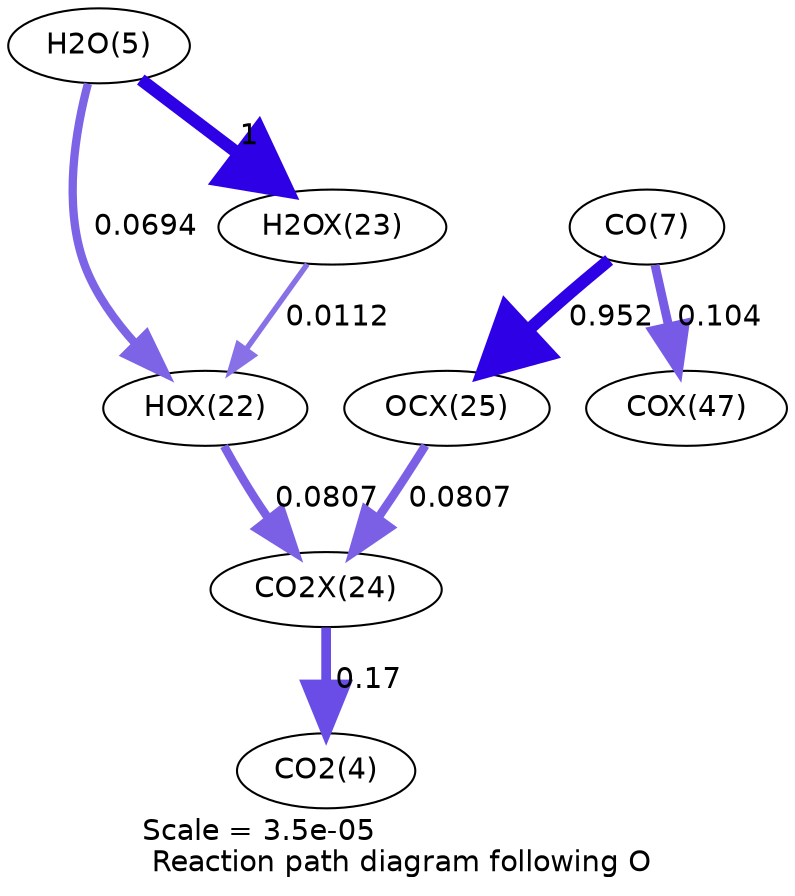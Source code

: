 digraph reaction_paths {
center=1;
s7 -> s49[fontname="Helvetica", penwidth=3.99, arrowsize=1.99, color="0.7, 0.569, 0.9"
, label=" 0.0694"];
s50 -> s49[fontname="Helvetica", penwidth=2.61, arrowsize=1.31, color="0.7, 0.511, 0.9"
, label=" 0.0112"];
s49 -> s51[fontname="Helvetica", penwidth=4.1, arrowsize=2.05, color="0.7, 0.581, 0.9"
, label=" 0.0807"];
s7 -> s50[fontname="Helvetica", penwidth=6, arrowsize=3, color="0.7, 1.5, 0.9"
, label=" 1"];
s9 -> s52[fontname="Helvetica", penwidth=5.96, arrowsize=2.98, color="0.7, 1.45, 0.9"
, label=" 0.952"];
s9 -> s58[fontname="Helvetica", penwidth=4.29, arrowsize=2.14, color="0.7, 0.604, 0.9"
, label=" 0.104"];
s52 -> s51[fontname="Helvetica", penwidth=4.1, arrowsize=2.05, color="0.7, 0.581, 0.9"
, label=" 0.0807"];
s51 -> s6[fontname="Helvetica", penwidth=4.66, arrowsize=2.33, color="0.7, 0.67, 0.9"
, label=" 0.17"];
s6 [ fontname="Helvetica", label="CO2(4)"];
s7 [ fontname="Helvetica", label="H2O(5)"];
s9 [ fontname="Helvetica", label="CO(7)"];
s49 [ fontname="Helvetica", label="HOX(22)"];
s50 [ fontname="Helvetica", label="H2OX(23)"];
s51 [ fontname="Helvetica", label="CO2X(24)"];
s52 [ fontname="Helvetica", label="OCX(25)"];
s58 [ fontname="Helvetica", label="COX(47)"];
 label = "Scale = 3.5e-05\l Reaction path diagram following O";
 fontname = "Helvetica";
}

